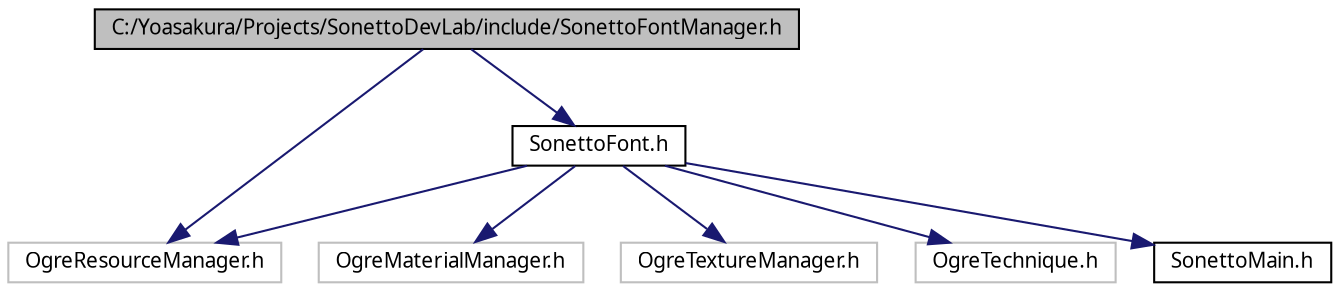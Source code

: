 digraph G
{
  bgcolor="transparent";
  edge [fontname="FreeSans.ttf",fontsize=10,labelfontname="FreeSans.ttf",labelfontsize=10];
  node [fontname="FreeSans.ttf",fontsize=10,shape=record];
  Node1 [label="C:/Yoasakura/Projects/SonettoDevLab/include/SonettoFontManager.h",height=0.2,width=0.4,color="black", fillcolor="grey75", style="filled" fontcolor="black"];
  Node1 -> Node2 [color="midnightblue",fontsize=10,style="solid",fontname="FreeSans.ttf"];
  Node2 [label="OgreResourceManager.h",height=0.2,width=0.4,color="grey75"];
  Node1 -> Node3 [color="midnightblue",fontsize=10,style="solid",fontname="FreeSans.ttf"];
  Node3 [label="SonettoFont.h",height=0.2,width=0.4,color="black",URL="$_sonetto_font_8h.html"];
  Node3 -> Node2 [color="midnightblue",fontsize=10,style="solid",fontname="FreeSans.ttf"];
  Node3 -> Node4 [color="midnightblue",fontsize=10,style="solid",fontname="FreeSans.ttf"];
  Node4 [label="OgreMaterialManager.h",height=0.2,width=0.4,color="grey75"];
  Node3 -> Node5 [color="midnightblue",fontsize=10,style="solid",fontname="FreeSans.ttf"];
  Node5 [label="OgreTextureManager.h",height=0.2,width=0.4,color="grey75"];
  Node3 -> Node6 [color="midnightblue",fontsize=10,style="solid",fontname="FreeSans.ttf"];
  Node6 [label="OgreTechnique.h",height=0.2,width=0.4,color="grey75"];
  Node3 -> Node7 [color="midnightblue",fontsize=10,style="solid",fontname="FreeSans.ttf"];
  Node7 [label="SonettoMain.h",height=0.2,width=0.4,color="black",URL="$_sonetto_main_8h.html"];
}
